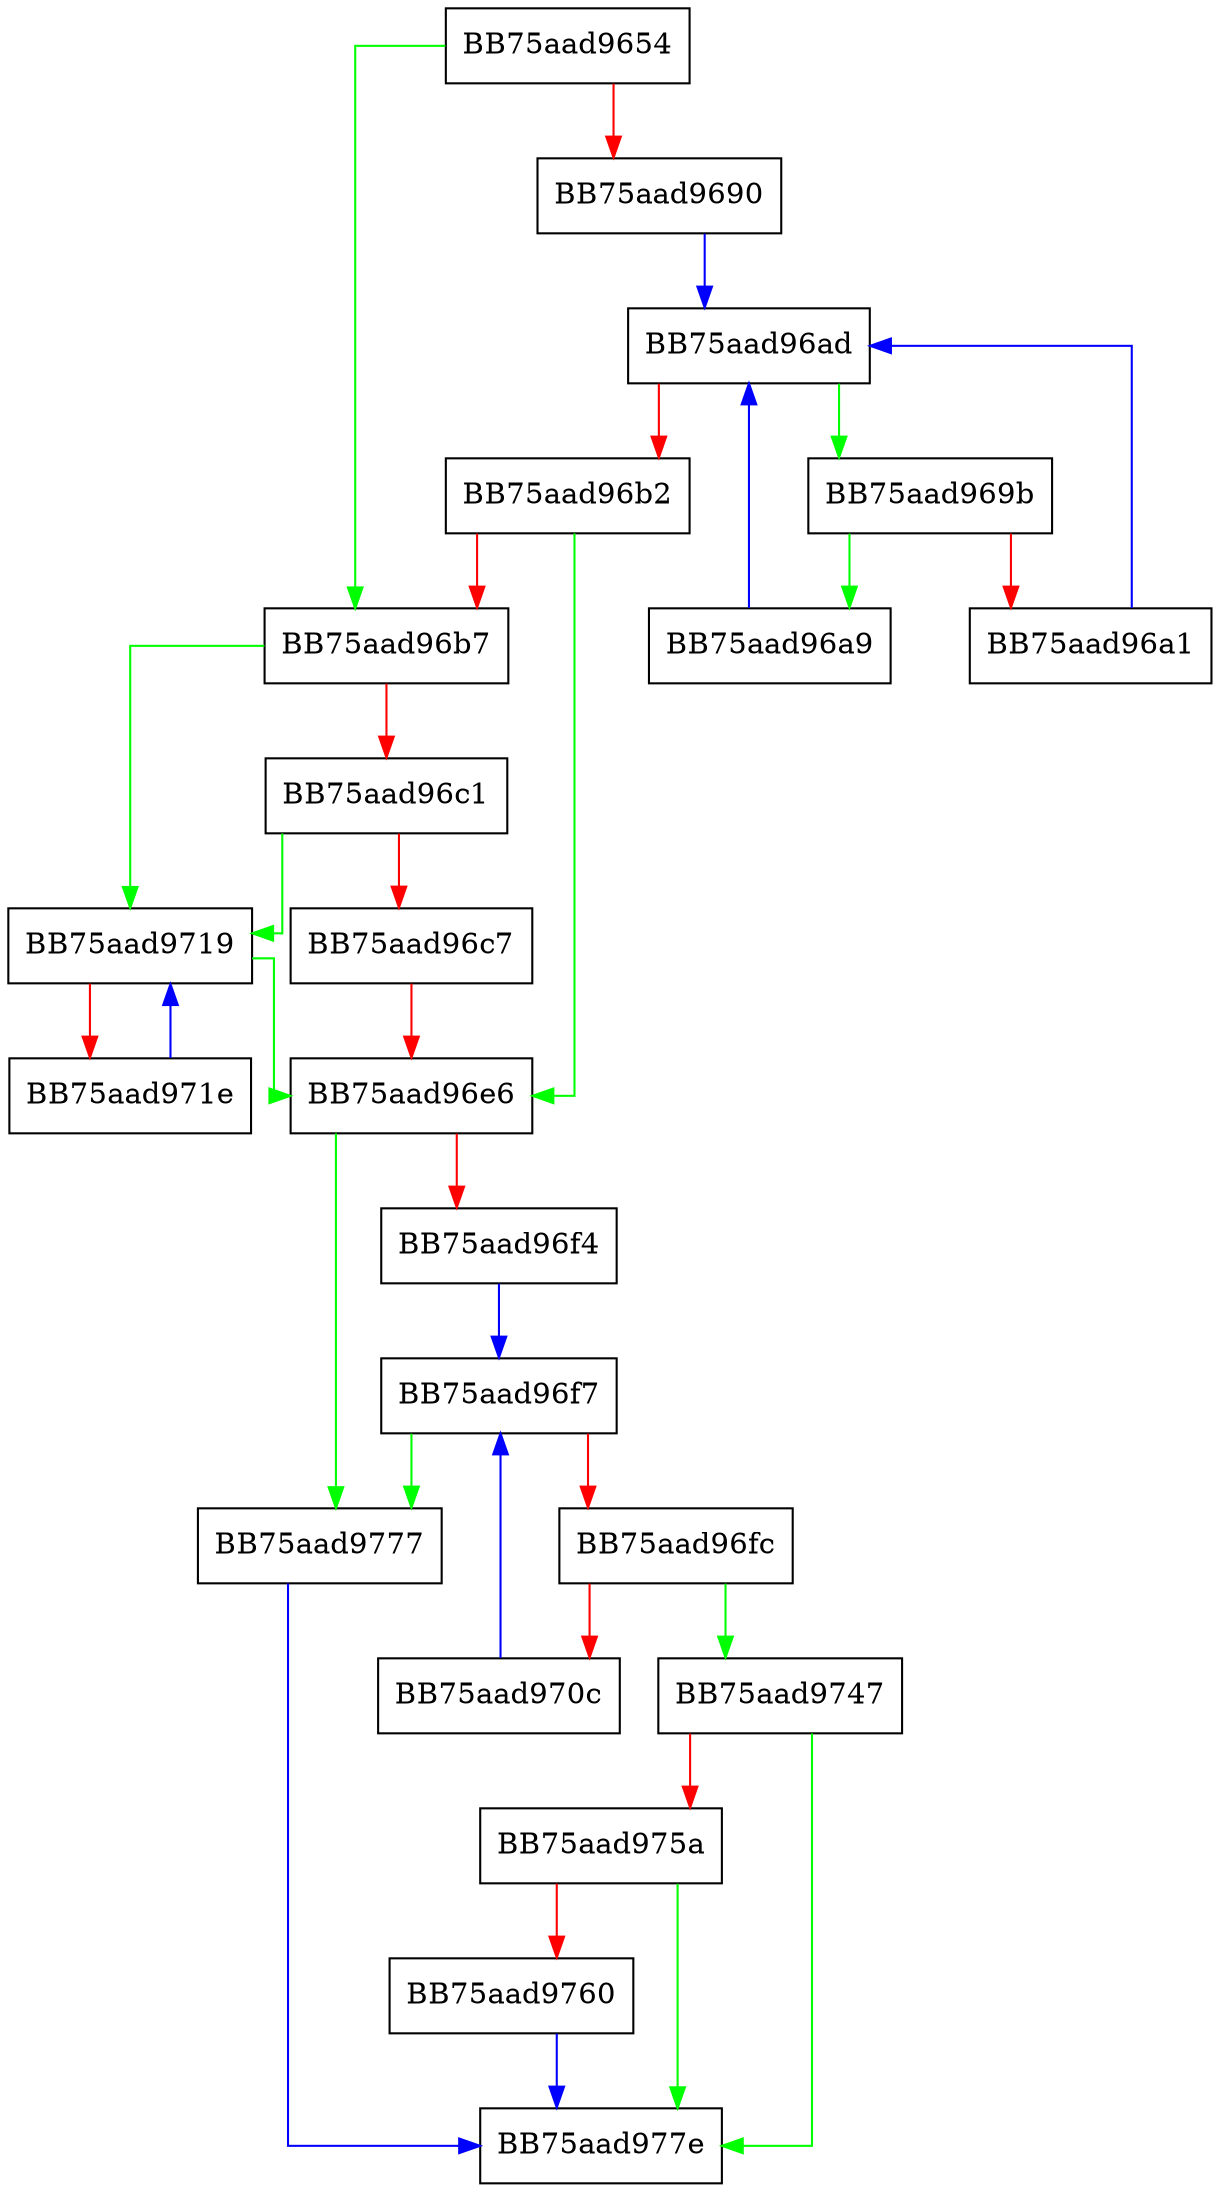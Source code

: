 digraph RemoveRange {
  node [shape="box"];
  graph [splines=ortho];
  BB75aad9654 -> BB75aad96b7 [color="green"];
  BB75aad9654 -> BB75aad9690 [color="red"];
  BB75aad9690 -> BB75aad96ad [color="blue"];
  BB75aad969b -> BB75aad96a9 [color="green"];
  BB75aad969b -> BB75aad96a1 [color="red"];
  BB75aad96a1 -> BB75aad96ad [color="blue"];
  BB75aad96a9 -> BB75aad96ad [color="blue"];
  BB75aad96ad -> BB75aad969b [color="green"];
  BB75aad96ad -> BB75aad96b2 [color="red"];
  BB75aad96b2 -> BB75aad96e6 [color="green"];
  BB75aad96b2 -> BB75aad96b7 [color="red"];
  BB75aad96b7 -> BB75aad9719 [color="green"];
  BB75aad96b7 -> BB75aad96c1 [color="red"];
  BB75aad96c1 -> BB75aad9719 [color="green"];
  BB75aad96c1 -> BB75aad96c7 [color="red"];
  BB75aad96c7 -> BB75aad96e6 [color="red"];
  BB75aad96e6 -> BB75aad9777 [color="green"];
  BB75aad96e6 -> BB75aad96f4 [color="red"];
  BB75aad96f4 -> BB75aad96f7 [color="blue"];
  BB75aad96f7 -> BB75aad9777 [color="green"];
  BB75aad96f7 -> BB75aad96fc [color="red"];
  BB75aad96fc -> BB75aad9747 [color="green"];
  BB75aad96fc -> BB75aad970c [color="red"];
  BB75aad970c -> BB75aad96f7 [color="blue"];
  BB75aad9719 -> BB75aad96e6 [color="green"];
  BB75aad9719 -> BB75aad971e [color="red"];
  BB75aad971e -> BB75aad9719 [color="blue"];
  BB75aad9747 -> BB75aad977e [color="green"];
  BB75aad9747 -> BB75aad975a [color="red"];
  BB75aad975a -> BB75aad977e [color="green"];
  BB75aad975a -> BB75aad9760 [color="red"];
  BB75aad9760 -> BB75aad977e [color="blue"];
  BB75aad9777 -> BB75aad977e [color="blue"];
}
